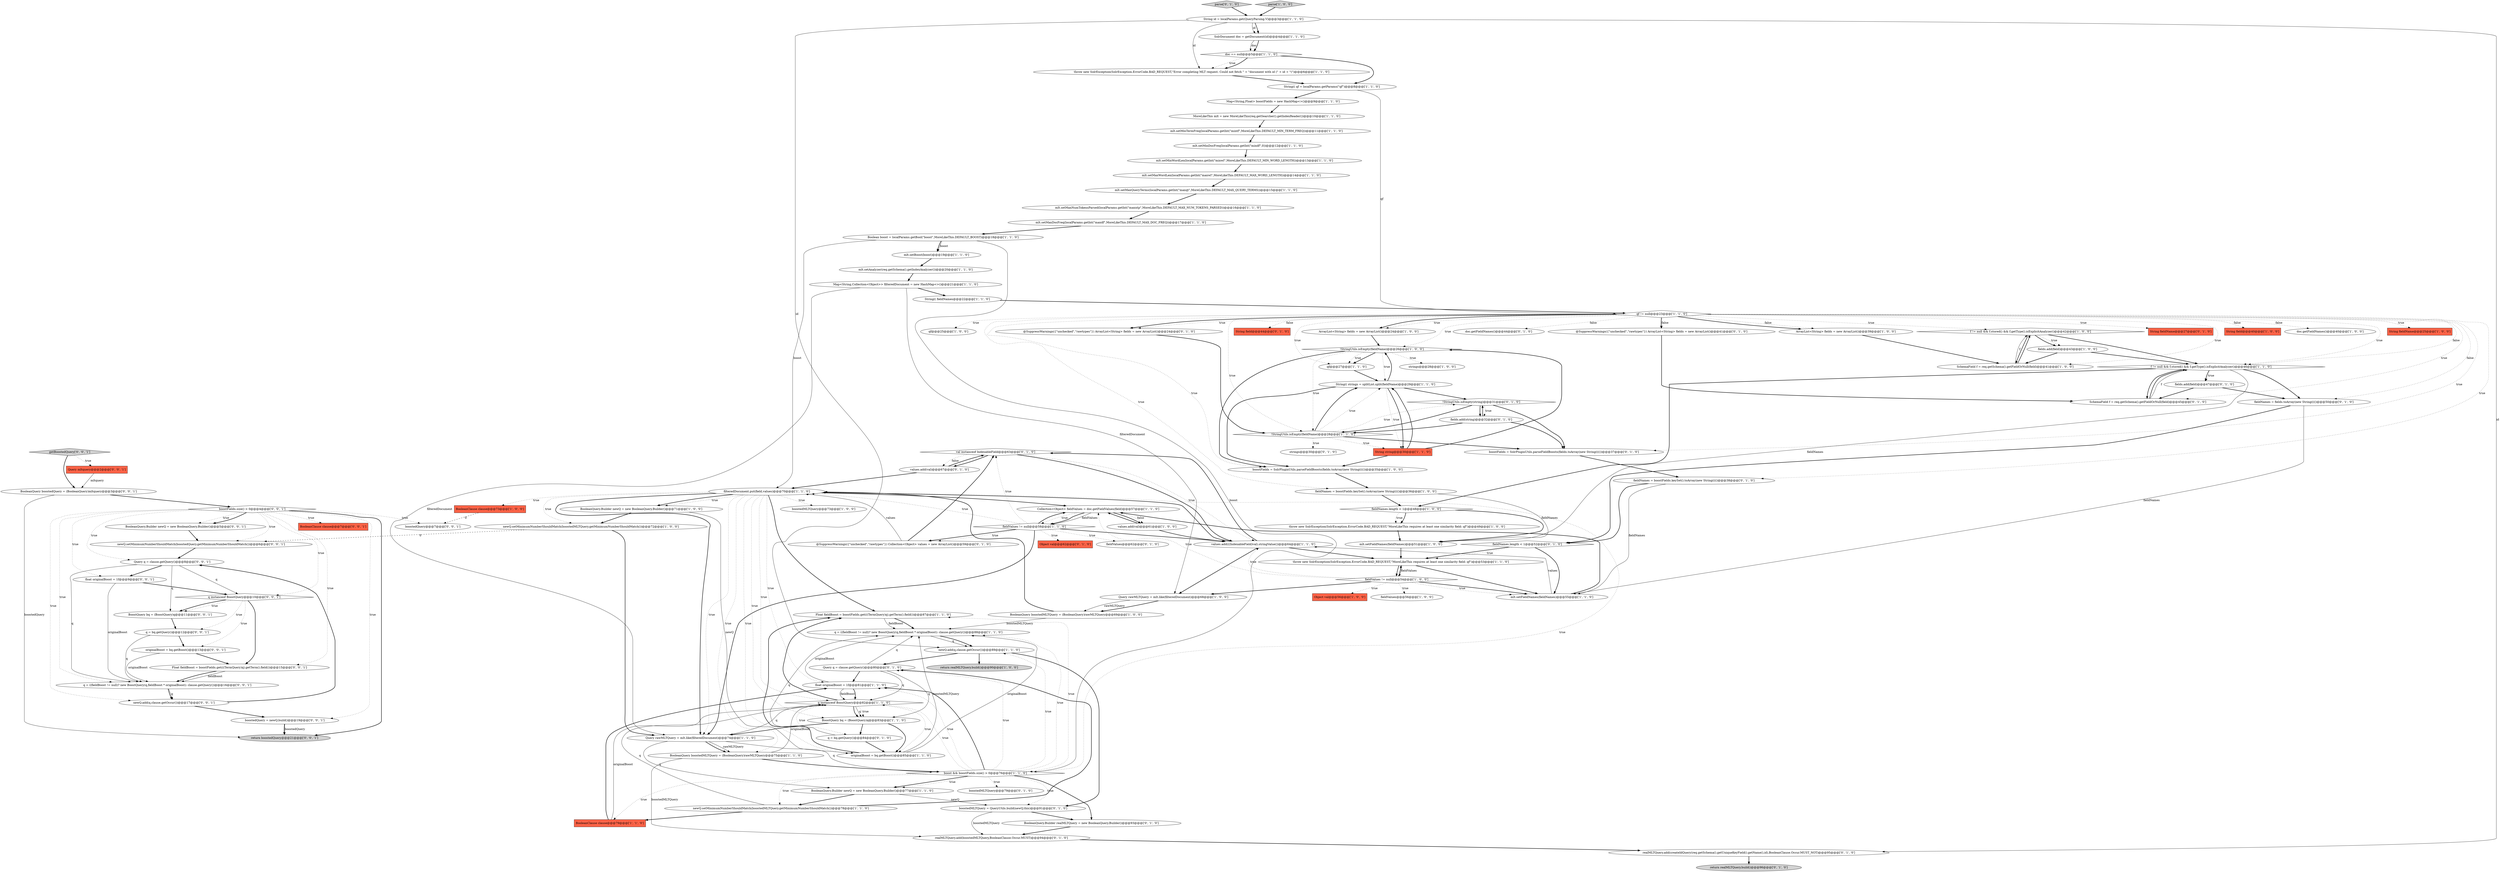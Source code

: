 digraph {
80 [style = filled, label = "val instanceof IndexableField@@@63@@@['0', '1', '0']", fillcolor = white, shape = diamond image = "AAA0AAABBB2BBB"];
51 [style = filled, label = "f != null && f.stored() && f.getType().isExplicitAnalyzer()@@@42@@@['1', '0', '0']", fillcolor = white, shape = diamond image = "AAA0AAABBB1BBB"];
106 [style = filled, label = "BooleanQuery boostedQuery = (BooleanQuery)mltquery@@@3@@@['0', '0', '1']", fillcolor = white, shape = ellipse image = "AAA0AAABBB3BBB"];
32 [style = filled, label = "mlt.setFieldNames(fieldNames)@@@55@@@['1', '1', '0']", fillcolor = white, shape = ellipse image = "AAA0AAABBB1BBB"];
5 [style = filled, label = "String field@@@40@@@['1', '0', '0']", fillcolor = tomato, shape = box image = "AAA0AAABBB1BBB"];
55 [style = filled, label = "Float fieldBoost = boostFields.get(((TermQuery)q).getTerm().field())@@@87@@@['1', '1', '0']", fillcolor = white, shape = ellipse image = "AAA0AAABBB1BBB"];
30 [style = filled, label = "BooleanClause clause@@@79@@@['1', '1', '0']", fillcolor = tomato, shape = box image = "AAA0AAABBB1BBB"];
59 [style = filled, label = "String id = localParams.get(QueryParsing.V)@@@3@@@['1', '1', '0']", fillcolor = white, shape = ellipse image = "AAA0AAABBB1BBB"];
75 [style = filled, label = "values.add(val)@@@67@@@['0', '1', '0']", fillcolor = white, shape = ellipse image = "AAA0AAABBB2BBB"];
108 [style = filled, label = "BooleanQuery.Builder newQ = new BooleanQuery.Builder()@@@5@@@['0', '0', '1']", fillcolor = white, shape = ellipse image = "AAA0AAABBB3BBB"];
27 [style = filled, label = "throw new SolrException(SolrException.ErrorCode.BAD_REQUEST,\"Error completing MLT request. Could not fetch \" + \"document with id (\" + id + \"(\")@@@6@@@['1', '1', '0']", fillcolor = white, shape = ellipse image = "AAA0AAABBB1BBB"];
57 [style = filled, label = "BooleanQuery.Builder newQ = new BooleanQuery.Builder()@@@77@@@['1', '1', '0']", fillcolor = white, shape = ellipse image = "AAA0AAABBB1BBB"];
66 [style = filled, label = "BooleanClause clause@@@73@@@['1', '0', '0']", fillcolor = tomato, shape = box image = "AAA0AAABBB1BBB"];
53 [style = filled, label = "float originalBoost = 1f@@@81@@@['1', '1', '0']", fillcolor = white, shape = ellipse image = "AAA0AAABBB1BBB"];
112 [style = filled, label = "q instanceof BoostQuery@@@10@@@['0', '0', '1']", fillcolor = white, shape = diamond image = "AAA0AAABBB3BBB"];
84 [style = filled, label = "realMLTQuery.add(boostedMLTQuery,BooleanClause.Occur.MUST)@@@94@@@['0', '1', '0']", fillcolor = white, shape = ellipse image = "AAA0AAABBB2BBB"];
24 [style = filled, label = "doc.getFieldNames()@@@40@@@['1', '0', '0']", fillcolor = white, shape = ellipse image = "AAA0AAABBB1BBB"];
25 [style = filled, label = "mlt.setAnalyzer(req.getSchema().getIndexAnalyzer())@@@20@@@['1', '1', '0']", fillcolor = white, shape = ellipse image = "AAA0AAABBB1BBB"];
54 [style = filled, label = "mlt.setBoost(boost)@@@19@@@['1', '1', '0']", fillcolor = white, shape = ellipse image = "AAA0AAABBB1BBB"];
104 [style = filled, label = "q = ((fieldBoost != null)? new BoostQuery(q,fieldBoost * originalBoost): clause.getQuery())@@@16@@@['0', '0', '1']", fillcolor = white, shape = ellipse image = "AAA0AAABBB3BBB"];
3 [style = filled, label = "newQ.setMinimumNumberShouldMatch(boostedMLTQuery.getMinimumNumberShouldMatch())@@@78@@@['1', '1', '0']", fillcolor = white, shape = ellipse image = "AAA0AAABBB1BBB"];
36 [style = filled, label = "String(( fieldNames@@@22@@@['1', '1', '0']", fillcolor = white, shape = ellipse image = "AAA0AAABBB1BBB"];
41 [style = filled, label = "strings@@@28@@@['1', '0', '0']", fillcolor = white, shape = ellipse image = "AAA0AAABBB1BBB"];
34 [style = filled, label = "mlt.setMaxWordLen(localParams.getInt(\"maxwl\",MoreLikeThis.DEFAULT_MAX_WORD_LENGTH))@@@14@@@['1', '1', '0']", fillcolor = white, shape = ellipse image = "AAA0AAABBB1BBB"];
82 [style = filled, label = "parse['0', '1', '0']", fillcolor = lightgray, shape = diamond image = "AAA0AAABBB2BBB"];
6 [style = filled, label = "SchemaField f = req.getSchema().getFieldOrNull(field)@@@41@@@['1', '0', '0']", fillcolor = white, shape = ellipse image = "AAA0AAABBB1BBB"];
35 [style = filled, label = "BooleanQuery boostedMLTQuery = (BooleanQuery)rawMLTQuery@@@69@@@['1', '0', '0']", fillcolor = white, shape = ellipse image = "AAA0AAABBB1BBB"];
7 [style = filled, label = "mlt.setMaxDocFreq(localParams.getInt(\"maxdf\",MoreLikeThis.DEFAULT_MAX_DOC_FREQ))@@@17@@@['1', '1', '0']", fillcolor = white, shape = ellipse image = "AAA0AAABBB1BBB"];
47 [style = filled, label = "fieldValues != null@@@54@@@['1', '0', '0']", fillcolor = white, shape = diamond image = "AAA0AAABBB1BBB"];
11 [style = filled, label = "mlt.setMinTermFreq(localParams.getInt(\"mintf\",MoreLikeThis.DEFAULT_MIN_TERM_FREQ))@@@11@@@['1', '1', '0']", fillcolor = white, shape = ellipse image = "AAA0AAABBB1BBB"];
117 [style = filled, label = "boostFields.size() > 0@@@4@@@['0', '0', '1']", fillcolor = white, shape = diamond image = "AAA0AAABBB3BBB"];
28 [style = filled, label = "String fieldName@@@25@@@['1', '0', '0']", fillcolor = tomato, shape = box image = "AAA0AAABBB1BBB"];
79 [style = filled, label = "!StringUtils.isEmpty(string)@@@31@@@['0', '1', '0']", fillcolor = white, shape = diamond image = "AAA0AAABBB2BBB"];
29 [style = filled, label = "mlt.setMinDocFreq(localParams.getInt(\"mindf\",0))@@@12@@@['1', '1', '0']", fillcolor = white, shape = ellipse image = "AAA0AAABBB1BBB"];
10 [style = filled, label = "String(( qf = localParams.getParams(\"qf\")@@@8@@@['1', '1', '0']", fillcolor = white, shape = ellipse image = "AAA0AAABBB1BBB"];
45 [style = filled, label = "boost && boostFields.size() > 0@@@76@@@['1', '1', '0']", fillcolor = white, shape = diamond image = "AAA0AAABBB1BBB"];
49 [style = filled, label = "Object val@@@56@@@['1', '0', '0']", fillcolor = tomato, shape = box image = "AAA0AAABBB1BBB"];
50 [style = filled, label = "!StringUtils.isEmpty(fieldName)@@@26@@@['1', '0', '0']", fillcolor = white, shape = diamond image = "AAA0AAABBB1BBB"];
98 [style = filled, label = "fieldNames = fields.toArray(new String(((()@@@50@@@['0', '1', '0']", fillcolor = white, shape = ellipse image = "AAA0AAABBB2BBB"];
78 [style = filled, label = "fields.add(string)@@@32@@@['0', '1', '0']", fillcolor = white, shape = ellipse image = "AAA0AAABBB2BBB"];
92 [style = filled, label = "fieldNames = boostFields.keySet().toArray(new String(((()@@@38@@@['0', '1', '0']", fillcolor = white, shape = ellipse image = "AAA0AAABBB2BBB"];
56 [style = filled, label = "fieldNames = boostFields.keySet().toArray(new String(((()@@@36@@@['1', '0', '0']", fillcolor = white, shape = ellipse image = "AAA0AAABBB1BBB"];
58 [style = filled, label = "q instanceof BoostQuery@@@82@@@['1', '1', '0']", fillcolor = white, shape = diamond image = "AAA0AAABBB1BBB"];
46 [style = filled, label = "qf@@@25@@@['1', '0', '0']", fillcolor = white, shape = ellipse image = "AAA0AAABBB1BBB"];
85 [style = filled, label = "@SuppressWarnings({\"unchecked\",\"rawtypes\"}) ArrayList<String> fields = new ArrayList()@@@41@@@['0', '1', '0']", fillcolor = white, shape = ellipse image = "AAA0AAABBB2BBB"];
94 [style = filled, label = "strings@@@30@@@['0', '1', '0']", fillcolor = white, shape = ellipse image = "AAA0AAABBB2BBB"];
73 [style = filled, label = "Object val@@@62@@@['0', '1', '0']", fillcolor = tomato, shape = box image = "AAA0AAABBB2BBB"];
111 [style = filled, label = "Query mltquery@@@2@@@['0', '0', '1']", fillcolor = tomato, shape = box image = "AAA0AAABBB3BBB"];
1 [style = filled, label = "ArrayList<String> fields = new ArrayList()@@@39@@@['1', '0', '0']", fillcolor = white, shape = ellipse image = "AAA0AAABBB1BBB"];
60 [style = filled, label = "Query rawMLTQuery = mlt.like(filteredDocument)@@@68@@@['1', '0', '0']", fillcolor = white, shape = ellipse image = "AAA0AAABBB1BBB"];
100 [style = filled, label = "Query q = clause.getQuery()@@@8@@@['0', '0', '1']", fillcolor = white, shape = ellipse image = "AAA0AAABBB3BBB"];
99 [style = filled, label = "q = bq.getQuery()@@@84@@@['0', '1', '0']", fillcolor = white, shape = ellipse image = "AAA0AAABBB2BBB"];
65 [style = filled, label = "boostedMLTQuery@@@73@@@['1', '0', '0']", fillcolor = white, shape = ellipse image = "AAA0AAABBB1BBB"];
81 [style = filled, label = "boostedMLTQuery = QueryUtils.build(newQ,this)@@@91@@@['0', '1', '0']", fillcolor = white, shape = ellipse image = "AAA0AAABBB2BBB"];
20 [style = filled, label = "originalBoost = bq.getBoost()@@@85@@@['1', '1', '0']", fillcolor = white, shape = ellipse image = "AAA0AAABBB1BBB"];
22 [style = filled, label = "ArrayList<String> fields = new ArrayList()@@@24@@@['1', '0', '0']", fillcolor = white, shape = ellipse image = "AAA0AAABBB1BBB"];
70 [style = filled, label = "Map<String,Collection<Object>> filteredDocument = new HashMap<>()@@@21@@@['1', '1', '0']", fillcolor = white, shape = ellipse image = "AAA0AAABBB1BBB"];
14 [style = filled, label = "qf != null@@@23@@@['1', '1', '0']", fillcolor = white, shape = diamond image = "AAA0AAABBB1BBB"];
48 [style = filled, label = "values.add(val)@@@61@@@['1', '0', '0']", fillcolor = white, shape = ellipse image = "AAA0AAABBB1BBB"];
62 [style = filled, label = "SolrDocument doc = getDocument(id)@@@4@@@['1', '1', '0']", fillcolor = white, shape = ellipse image = "AAA0AAABBB1BBB"];
105 [style = filled, label = "BoostQuery bq = (BoostQuery)q@@@11@@@['0', '0', '1']", fillcolor = white, shape = ellipse image = "AAA0AAABBB3BBB"];
38 [style = filled, label = "mlt.setMaxNumTokensParsed(localParams.getInt(\"maxntp\",MoreLikeThis.DEFAULT_MAX_NUM_TOKENS_PARSED))@@@16@@@['1', '1', '0']", fillcolor = white, shape = ellipse image = "AAA0AAABBB1BBB"];
115 [style = filled, label = "Float fieldBoost = boostFields.get(((TermQuery)q).getTerm().field())@@@15@@@['0', '0', '1']", fillcolor = white, shape = ellipse image = "AAA0AAABBB3BBB"];
63 [style = filled, label = "throw new SolrException(SolrException.ErrorCode.BAD_REQUEST,\"MoreLikeThis requires at least one similarity field: qf\")@@@49@@@['1', '0', '0']", fillcolor = white, shape = ellipse image = "AAA0AAABBB1BBB"];
86 [style = filled, label = "SchemaField f = req.getSchema().getFieldOrNull(field)@@@45@@@['0', '1', '0']", fillcolor = white, shape = ellipse image = "AAA0AAABBB2BBB"];
68 [style = filled, label = "parse['1', '0', '0']", fillcolor = lightgray, shape = diamond image = "AAA0AAABBB1BBB"];
110 [style = filled, label = "return boostedQuery@@@21@@@['0', '0', '1']", fillcolor = lightgray, shape = ellipse image = "AAA0AAABBB3BBB"];
95 [style = filled, label = "@SuppressWarnings({\"unchecked\",\"rawtypes\"}) Collection<Object> values = new ArrayList()@@@59@@@['0', '1', '0']", fillcolor = white, shape = ellipse image = "AAA0AAABBB2BBB"];
52 [style = filled, label = "Query rawMLTQuery = mlt.like(filteredDocument)@@@74@@@['1', '1', '0']", fillcolor = white, shape = ellipse image = "AAA0AAABBB1BBB"];
74 [style = filled, label = "boostedMLTQuery@@@79@@@['0', '1', '0']", fillcolor = white, shape = ellipse image = "AAA0AAABBB2BBB"];
90 [style = filled, label = "BooleanQuery.Builder realMLTQuery = new BooleanQuery.Builder()@@@93@@@['0', '1', '0']", fillcolor = white, shape = ellipse image = "AAA0AAABBB2BBB"];
42 [style = filled, label = "fields.add(field)@@@43@@@['1', '0', '0']", fillcolor = white, shape = ellipse image = "AAA0AAABBB1BBB"];
33 [style = filled, label = "MoreLikeThis mlt = new MoreLikeThis(req.getSearcher().getIndexReader())@@@10@@@['1', '1', '0']", fillcolor = white, shape = ellipse image = "AAA0AAABBB1BBB"];
114 [style = filled, label = "newQ.setMinimumNumberShouldMatch(boostedQuery.getMinimumNumberShouldMatch())@@@6@@@['0', '0', '1']", fillcolor = white, shape = ellipse image = "AAA0AAABBB3BBB"];
0 [style = filled, label = "mlt.setMaxQueryTerms(localParams.getInt(\"maxqt\",MoreLikeThis.DEFAULT_MAX_QUERY_TERMS))@@@15@@@['1', '1', '0']", fillcolor = white, shape = ellipse image = "AAA0AAABBB1BBB"];
18 [style = filled, label = "boostFields = SolrPluginUtils.parseFieldBoosts(fields.toArray(new String(((())@@@35@@@['1', '0', '0']", fillcolor = white, shape = ellipse image = "AAA0AAABBB1BBB"];
113 [style = filled, label = "newQ.add(q,clause.getOccur())@@@17@@@['0', '0', '1']", fillcolor = white, shape = ellipse image = "AAA0AAABBB3BBB"];
93 [style = filled, label = "String field@@@44@@@['0', '1', '0']", fillcolor = tomato, shape = box image = "AAA0AAABBB2BBB"];
15 [style = filled, label = "newQ.add(q,clause.getOccur())@@@89@@@['1', '1', '0']", fillcolor = white, shape = ellipse image = "AAA0AAABBB1BBB"];
71 [style = filled, label = "newQ.setMinimumNumberShouldMatch(boostedMLTQuery.getMinimumNumberShouldMatch())@@@72@@@['1', '0', '0']", fillcolor = white, shape = ellipse image = "AAA0AAABBB1BBB"];
97 [style = filled, label = "Query q = clause.getQuery()@@@80@@@['0', '1', '0']", fillcolor = white, shape = ellipse image = "AAA0AAABBB2BBB"];
96 [style = filled, label = "@SuppressWarnings({\"unchecked\",\"rawtypes\"}) ArrayList<String> fields = new ArrayList()@@@24@@@['0', '1', '0']", fillcolor = white, shape = ellipse image = "AAA0AAABBB2BBB"];
89 [style = filled, label = "fields.add(field)@@@47@@@['0', '1', '0']", fillcolor = white, shape = ellipse image = "AAA0AAABBB2BBB"];
118 [style = filled, label = "boostedQuery = newQ.build()@@@19@@@['0', '0', '1']", fillcolor = white, shape = ellipse image = "AAA0AAABBB3BBB"];
87 [style = filled, label = "boostFields = SolrPluginUtils.parseFieldBoosts(fields.toArray(new String(((())@@@37@@@['0', '1', '0']", fillcolor = white, shape = ellipse image = "AAA0AAABBB2BBB"];
77 [style = filled, label = "realMLTQuery.add(createIdQuery(req.getSchema().getUniqueKeyField().getName(),id),BooleanClause.Occur.MUST_NOT)@@@95@@@['0', '1', '0']", fillcolor = white, shape = ellipse image = "AAA0AAABBB2BBB"];
107 [style = filled, label = "float originalBoost = 1f@@@9@@@['0', '0', '1']", fillcolor = white, shape = ellipse image = "AAA0AAABBB3BBB"];
26 [style = filled, label = "qf@@@27@@@['1', '1', '0']", fillcolor = white, shape = ellipse image = "AAA0AAABBB1BBB"];
101 [style = filled, label = "q = bq.getQuery()@@@12@@@['0', '0', '1']", fillcolor = white, shape = ellipse image = "AAA0AAABBB3BBB"];
64 [style = filled, label = "values.add(((IndexableField)val).stringValue())@@@64@@@['1', '1', '0']", fillcolor = white, shape = ellipse image = "AAA0AAABBB1BBB"];
23 [style = filled, label = "filteredDocument.put(field,values)@@@70@@@['1', '1', '0']", fillcolor = white, shape = ellipse image = "AAA0AAABBB1BBB"];
39 [style = filled, label = "BooleanQuery.Builder newQ = new BooleanQuery.Builder()@@@71@@@['1', '0', '0']", fillcolor = white, shape = ellipse image = "AAA0AAABBB1BBB"];
9 [style = filled, label = "mlt.setFieldNames(fieldNames)@@@51@@@['1', '0', '0']", fillcolor = white, shape = ellipse image = "AAA0AAABBB1BBB"];
76 [style = filled, label = "return realMLTQuery.build()@@@96@@@['0', '1', '0']", fillcolor = lightgray, shape = ellipse image = "AAA0AAABBB2BBB"];
83 [style = filled, label = "doc.getFieldNames()@@@44@@@['0', '1', '0']", fillcolor = white, shape = ellipse image = "AAA0AAABBB2BBB"];
19 [style = filled, label = "fieldValues != null@@@58@@@['1', '1', '0']", fillcolor = white, shape = diamond image = "AAA0AAABBB1BBB"];
91 [style = filled, label = "fieldValues@@@62@@@['0', '1', '0']", fillcolor = white, shape = ellipse image = "AAA0AAABBB2BBB"];
44 [style = filled, label = "mlt.setMinWordLen(localParams.getInt(\"minwl\",MoreLikeThis.DEFAULT_MIN_WORD_LENGTH))@@@13@@@['1', '1', '0']", fillcolor = white, shape = ellipse image = "AAA0AAABBB1BBB"];
67 [style = filled, label = "!StringUtils.isEmpty(fieldName)@@@28@@@['1', '1', '0']", fillcolor = white, shape = diamond image = "AAA0AAABBB1BBB"];
2 [style = filled, label = "fieldValues@@@56@@@['1', '0', '0']", fillcolor = white, shape = ellipse image = "AAA0AAABBB1BBB"];
21 [style = filled, label = "String(( strings = splitList.split(fieldName)@@@29@@@['1', '1', '0']", fillcolor = white, shape = ellipse image = "AAA0AAABBB1BBB"];
103 [style = filled, label = "getBoostedQuery['0', '0', '1']", fillcolor = lightgray, shape = diamond image = "AAA0AAABBB3BBB"];
37 [style = filled, label = "doc == null@@@5@@@['1', '1', '0']", fillcolor = white, shape = diamond image = "AAA0AAABBB1BBB"];
31 [style = filled, label = "throw new SolrException(SolrException.ErrorCode.BAD_REQUEST,\"MoreLikeThis requires at least one similarity field: qf\")@@@53@@@['1', '1', '0']", fillcolor = white, shape = ellipse image = "AAA0AAABBB1BBB"];
16 [style = filled, label = "BoostQuery bq = (BoostQuery)q@@@83@@@['1', '1', '0']", fillcolor = white, shape = ellipse image = "AAA0AAABBB1BBB"];
116 [style = filled, label = "originalBoost = bq.getBoost()@@@13@@@['0', '0', '1']", fillcolor = white, shape = ellipse image = "AAA0AAABBB3BBB"];
12 [style = filled, label = "Boolean boost = localParams.getBool(\"boost\",MoreLikeThis.DEFAULT_BOOST)@@@18@@@['1', '1', '0']", fillcolor = white, shape = ellipse image = "AAA0AAABBB1BBB"];
13 [style = filled, label = "return realMLTQuery.build()@@@90@@@['1', '0', '0']", fillcolor = lightgray, shape = ellipse image = "AAA0AAABBB1BBB"];
109 [style = filled, label = "boostedQuery@@@7@@@['0', '0', '1']", fillcolor = white, shape = ellipse image = "AAA0AAABBB3BBB"];
40 [style = filled, label = "Collection<Object> fieldValues = doc.getFieldValues(field)@@@57@@@['1', '1', '0']", fillcolor = white, shape = ellipse image = "AAA0AAABBB1BBB"];
69 [style = filled, label = "String string@@@30@@@['1', '1', '0']", fillcolor = tomato, shape = box image = "AAA0AAABBB1BBB"];
102 [style = filled, label = "BooleanClause clause@@@7@@@['0', '0', '1']", fillcolor = tomato, shape = box image = "AAA0AAABBB3BBB"];
17 [style = filled, label = "f != null && f.stored() && f.getType().isExplicitAnalyzer()@@@46@@@['1', '1', '0']", fillcolor = white, shape = diamond image = "AAA0AAABBB1BBB"];
8 [style = filled, label = "Map<String,Float> boostFields = new HashMap<>()@@@9@@@['1', '1', '0']", fillcolor = white, shape = ellipse image = "AAA0AAABBB1BBB"];
43 [style = filled, label = "fieldNames.length < 1@@@48@@@['1', '0', '0']", fillcolor = white, shape = diamond image = "AAA0AAABBB1BBB"];
61 [style = filled, label = "BooleanQuery boostedMLTQuery = (BooleanQuery)rawMLTQuery@@@75@@@['1', '1', '0']", fillcolor = white, shape = ellipse image = "AAA0AAABBB1BBB"];
4 [style = filled, label = "q = ((fieldBoost != null)? new BoostQuery(q,fieldBoost * originalBoost): clause.getQuery())@@@88@@@['1', '1', '0']", fillcolor = white, shape = ellipse image = "AAA0AAABBB1BBB"];
72 [style = filled, label = "String fieldName@@@27@@@['0', '1', '0']", fillcolor = tomato, shape = box image = "AAA0AAABBB2BBB"];
88 [style = filled, label = "fieldNames.length < 1@@@52@@@['0', '1', '0']", fillcolor = white, shape = diamond image = "AAA0AAABBB2BBB"];
78->79 [style = bold, label=""];
19->95 [style = bold, label=""];
14->72 [style = dotted, label="true"];
11->29 [style = bold, label=""];
58->55 [style = bold, label=""];
37->10 [style = bold, label=""];
75->23 [style = bold, label=""];
18->56 [style = bold, label=""];
100->104 [style = solid, label="q"];
39->71 [style = bold, label=""];
23->65 [style = dotted, label="true"];
48->64 [style = bold, label=""];
67->21 [style = bold, label=""];
14->18 [style = dotted, label="true"];
19->64 [style = bold, label=""];
101->104 [style = solid, label="q"];
80->75 [style = bold, label=""];
9->31 [style = bold, label=""];
14->26 [style = dotted, label="true"];
103->111 [style = dotted, label="true"];
92->32 [style = solid, label="fieldNames"];
16->52 [style = bold, label=""];
112->115 [style = bold, label=""];
97->16 [style = solid, label="q"];
51->6 [style = bold, label=""];
19->40 [style = bold, label=""];
64->60 [style = bold, label=""];
31->32 [style = bold, label=""];
69->21 [style = bold, label=""];
14->83 [style = dotted, label="false"];
51->42 [style = dotted, label="true"];
19->23 [style = dotted, label="true"];
58->99 [style = dotted, label="true"];
6->51 [style = bold, label=""];
44->34 [style = bold, label=""];
23->45 [style = dotted, label="true"];
23->53 [style = dotted, label="true"];
23->52 [style = bold, label=""];
59->27 [style = solid, label="id"];
14->28 [style = dotted, label="true"];
21->18 [style = bold, label=""];
58->16 [style = bold, label=""];
15->13 [style = bold, label=""];
117->113 [style = dotted, label="true"];
100->112 [style = solid, label="q"];
55->4 [style = solid, label="fieldBoost"];
59->62 [style = bold, label=""];
69->18 [style = bold, label=""];
22->50 [style = bold, label=""];
95->23 [style = solid, label="values"];
52->57 [style = solid, label="q"];
52->45 [style = solid, label="q"];
107->104 [style = solid, label="originalBoost"];
89->98 [style = bold, label=""];
86->17 [style = solid, label="f"];
59->77 [style = solid, label="id"];
21->69 [style = dotted, label="true"];
45->55 [style = dotted, label="true"];
117->108 [style = dotted, label="true"];
15->97 [style = bold, label=""];
45->30 [style = dotted, label="true"];
50->41 [style = dotted, label="true"];
100->105 [style = solid, label="q"];
68->59 [style = bold, label=""];
100->107 [style = bold, label=""];
67->87 [style = bold, label=""];
45->53 [style = dotted, label="true"];
32->64 [style = solid, label="values"];
12->23 [style = solid, label="boost"];
89->86 [style = bold, label=""];
20->4 [style = solid, label="boostedMLTQuery"];
26->21 [style = bold, label=""];
52->61 [style = bold, label=""];
61->84 [style = solid, label="boostedMLTQuery"];
43->63 [style = bold, label=""];
88->31 [style = bold, label=""];
14->1 [style = dotted, label="false"];
50->21 [style = dotted, label="true"];
17->89 [style = dotted, label="true"];
19->73 [style = dotted, label="true"];
23->20 [style = dotted, label="true"];
106->110 [style = solid, label="boostedQuery"];
47->64 [style = dotted, label="true"];
45->74 [style = dotted, label="true"];
33->11 [style = bold, label=""];
19->95 [style = dotted, label="true"];
51->42 [style = bold, label=""];
117->108 [style = bold, label=""];
70->52 [style = solid, label="filteredDocument"];
78->87 [style = bold, label=""];
0->38 [style = bold, label=""];
21->79 [style = bold, label=""];
3->30 [style = bold, label=""];
47->32 [style = bold, label=""];
17->98 [style = bold, label=""];
67->21 [style = dotted, label="true"];
20->4 [style = solid, label="originalBoost"];
117->112 [style = dotted, label="true"];
59->15 [style = solid, label="id"];
117->104 [style = dotted, label="true"];
48->40 [style = bold, label=""];
114->100 [style = bold, label=""];
14->51 [style = dotted, label="true"];
47->32 [style = dotted, label="true"];
71->114 [style = dashed, label="0"];
59->62 [style = solid, label="id"];
60->35 [style = solid, label="rawMLTQuery"];
50->26 [style = bold, label=""];
7->12 [style = bold, label=""];
38->7 [style = bold, label=""];
90->84 [style = bold, label=""];
14->24 [style = dotted, label="false"];
40->48 [style = bold, label=""];
14->98 [style = dotted, label="false"];
53->58 [style = solid, label="fieldBoost"];
23->61 [style = dotted, label="true"];
79->78 [style = dotted, label="true"];
47->31 [style = bold, label=""];
117->110 [style = bold, label=""];
36->14 [style = bold, label=""];
101->116 [style = bold, label=""];
14->85 [style = dotted, label="false"];
115->104 [style = solid, label="fieldBoost"];
35->23 [style = bold, label=""];
116->115 [style = bold, label=""];
23->39 [style = dotted, label="true"];
37->27 [style = dotted, label="true"];
12->54 [style = bold, label=""];
14->22 [style = dotted, label="true"];
35->4 [style = solid, label="boostedMLTQuery"];
23->58 [style = dotted, label="true"];
97->58 [style = solid, label="q"];
77->76 [style = bold, label=""];
43->9 [style = bold, label=""];
56->9 [style = solid, label="fieldNames"];
97->53 [style = bold, label=""];
116->104 [style = solid, label="originalBoost"];
14->85 [style = bold, label=""];
117->100 [style = dotted, label="true"];
112->116 [style = dotted, label="true"];
14->22 [style = bold, label=""];
14->17 [style = dotted, label="true"];
14->5 [style = dotted, label="false"];
79->87 [style = bold, label=""];
23->52 [style = dotted, label="true"];
117->118 [style = dotted, label="true"];
50->67 [style = dotted, label="true"];
45->81 [style = dotted, label="true"];
87->92 [style = bold, label=""];
67->69 [style = dotted, label="true"];
88->31 [style = dotted, label="true"];
32->40 [style = bold, label=""];
17->89 [style = bold, label=""];
3->97 [style = bold, label=""];
103->106 [style = bold, label=""];
79->78 [style = bold, label=""];
21->50 [style = bold, label=""];
47->49 [style = dotted, label="true"];
3->58 [style = solid, label="q"];
60->35 [style = bold, label=""];
117->102 [style = dotted, label="true"];
97->4 [style = solid, label="q"];
31->47 [style = bold, label=""];
62->37 [style = solid, label="doc"];
23->71 [style = dotted, label="true"];
31->47 [style = solid, label="fieldValues"];
10->8 [style = bold, label=""];
14->46 [style = dotted, label="true"];
14->93 [style = dotted, label="false"];
118->110 [style = solid, label="boostedQuery"];
14->87 [style = dotted, label="true"];
45->3 [style = dotted, label="true"];
47->40 [style = dotted, label="true"];
14->86 [style = dotted, label="true"];
58->20 [style = dotted, label="true"];
54->25 [style = bold, label=""];
52->58 [style = solid, label="q"];
21->69 [style = bold, label=""];
52->61 [style = solid, label="rawMLTQuery"];
79->67 [style = bold, label=""];
15->81 [style = bold, label=""];
57->81 [style = solid, label="newQ"];
19->91 [style = dotted, label="true"];
14->17 [style = dotted, label="false"];
45->53 [style = bold, label=""];
14->6 [style = dotted, label="true"];
112->105 [style = dotted, label="true"];
61->58 [style = solid, label="originalBoost"];
42->6 [style = bold, label=""];
67->94 [style = dotted, label="true"];
82->59 [style = bold, label=""];
67->79 [style = dotted, label="true"];
113->118 [style = bold, label=""];
75->80 [style = bold, label=""];
45->15 [style = dotted, label="true"];
16->99 [style = bold, label=""];
70->36 [style = bold, label=""];
50->18 [style = bold, label=""];
19->52 [style = bold, label=""];
42->17 [style = bold, label=""];
4->15 [style = solid, label="q"];
106->117 [style = bold, label=""];
88->32 [style = bold, label=""];
80->64 [style = bold, label=""];
63->9 [style = bold, label=""];
81->90 [style = bold, label=""];
23->40 [style = bold, label=""];
14->96 [style = bold, label=""];
107->112 [style = bold, label=""];
84->77 [style = bold, label=""];
61->45 [style = bold, label=""];
99->20 [style = bold, label=""];
50->26 [style = dotted, label="true"];
117->115 [style = dotted, label="true"];
12->45 [style = solid, label="boost"];
30->53 [style = bold, label=""];
14->56 [style = dotted, label="true"];
23->16 [style = dotted, label="true"];
45->57 [style = bold, label=""];
14->50 [style = dotted, label="true"];
17->86 [style = bold, label=""];
66->109 [style = dashed, label="0"];
40->19 [style = solid, label="fieldValues"];
98->88 [style = bold, label=""];
56->43 [style = bold, label=""];
117->109 [style = dotted, label="true"];
104->113 [style = bold, label=""];
23->66 [style = dotted, label="true"];
99->4 [style = solid, label="q"];
70->60 [style = solid, label="filteredDocument"];
98->32 [style = solid, label="fieldNames"];
62->37 [style = bold, label=""];
58->16 [style = solid, label="q"];
51->17 [style = bold, label=""];
37->27 [style = bold, label=""];
17->43 [style = bold, label=""];
64->80 [style = bold, label=""];
6->51 [style = solid, label="f"];
95->80 [style = bold, label=""];
112->105 [style = bold, label=""];
30->58 [style = solid, label="originalBoost"];
105->101 [style = bold, label=""];
118->110 [style = bold, label=""];
23->39 [style = bold, label=""];
45->97 [style = dotted, label="true"];
10->14 [style = solid, label="qf"];
45->58 [style = dotted, label="true"];
71->52 [style = bold, label=""];
117->107 [style = dotted, label="true"];
14->67 [style = dotted, label="true"];
92->88 [style = bold, label=""];
113->100 [style = bold, label=""];
17->9 [style = solid, label="fieldNames"];
1->6 [style = bold, label=""];
96->67 [style = bold, label=""];
43->63 [style = dotted, label="true"];
34->0 [style = bold, label=""];
69->50 [style = bold, label=""];
81->84 [style = solid, label="boostedMLTQuery"];
14->1 [style = bold, label=""];
115->104 [style = bold, label=""];
58->16 [style = dotted, label="true"];
53->4 [style = solid, label="originalBoost"];
55->4 [style = bold, label=""];
40->19 [style = dotted, label="true"];
117->114 [style = dotted, label="true"];
86->17 [style = bold, label=""];
14->96 [style = dotted, label="true"];
19->80 [style = dotted, label="true"];
45->90 [style = bold, label=""];
47->2 [style = dotted, label="true"];
27->10 [style = bold, label=""];
57->3 [style = bold, label=""];
45->57 [style = dotted, label="true"];
78->67 [style = bold, label=""];
39->20 [style = solid, label="newQ"];
47->60 [style = bold, label=""];
64->23 [style = bold, label=""];
111->106 [style = solid, label="mltquery"];
16->20 [style = bold, label=""];
40->19 [style = bold, label=""];
112->101 [style = dotted, label="true"];
12->54 [style = solid, label="boost"];
108->114 [style = bold, label=""];
45->4 [style = dotted, label="true"];
20->55 [style = bold, label=""];
64->31 [style = bold, label=""];
29->44 [style = bold, label=""];
4->15 [style = bold, label=""];
23->55 [style = bold, label=""];
14->92 [style = dotted, label="true"];
8->33 [style = bold, label=""];
40->48 [style = dotted, label="false"];
80->64 [style = dotted, label="true"];
80->75 [style = dotted, label="false"];
25->70 [style = bold, label=""];
53->58 [style = bold, label=""];
104->113 [style = solid, label="q"];
85->86 [style = bold, label=""];
}
